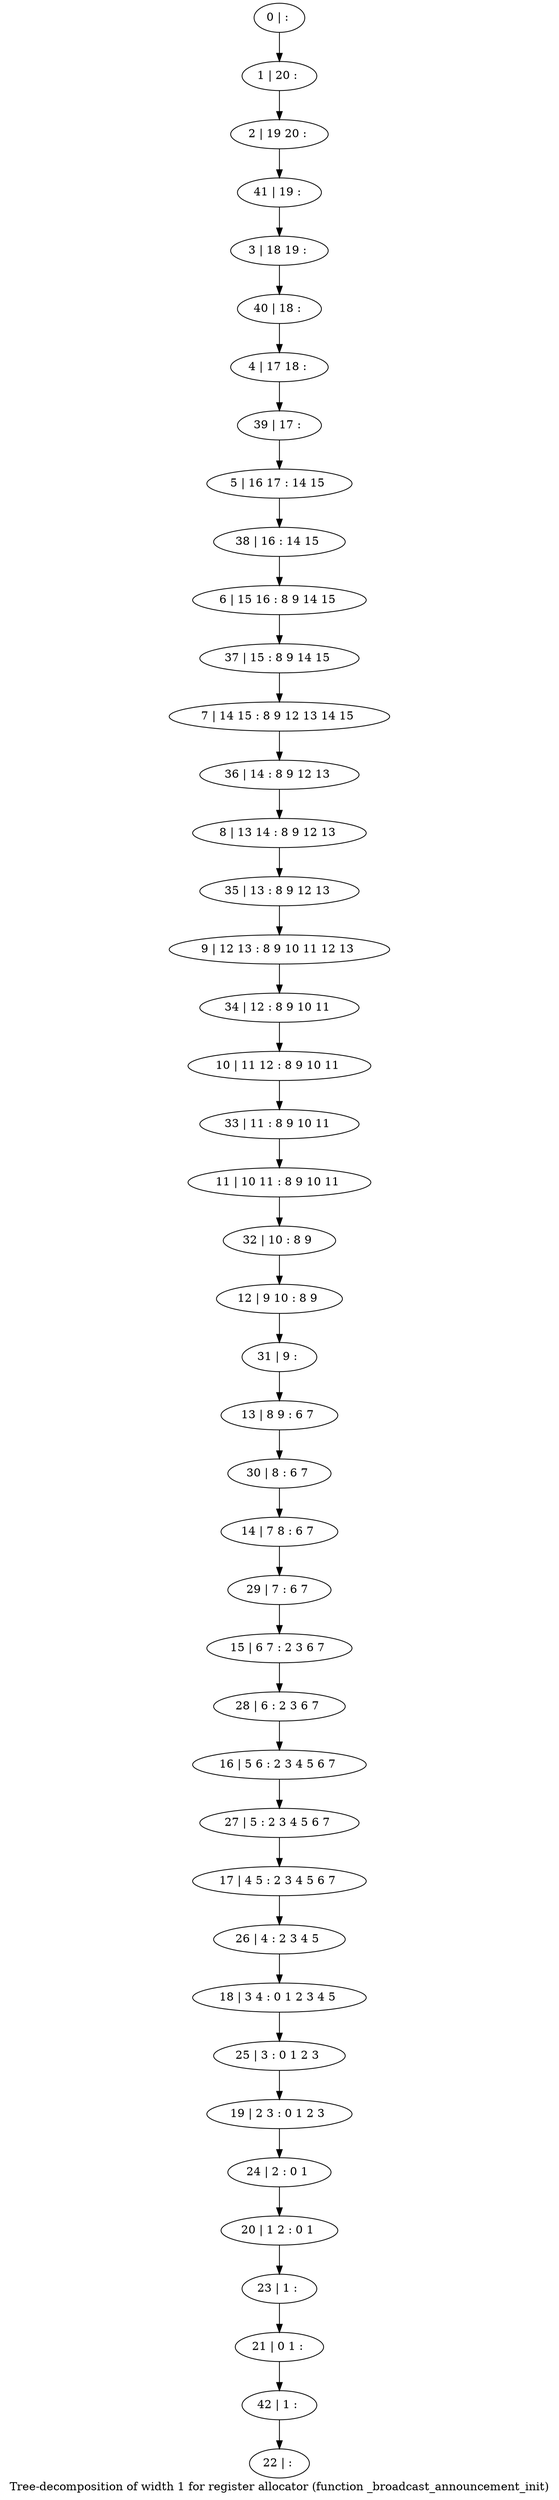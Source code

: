 digraph G {
graph [label="Tree-decomposition of width 1 for register allocator (function _broadcast_announcement_init)"]
0[label="0 | : "];
1[label="1 | 20 : "];
2[label="2 | 19 20 : "];
3[label="3 | 18 19 : "];
4[label="4 | 17 18 : "];
5[label="5 | 16 17 : 14 15 "];
6[label="6 | 15 16 : 8 9 14 15 "];
7[label="7 | 14 15 : 8 9 12 13 14 15 "];
8[label="8 | 13 14 : 8 9 12 13 "];
9[label="9 | 12 13 : 8 9 10 11 12 13 "];
10[label="10 | 11 12 : 8 9 10 11 "];
11[label="11 | 10 11 : 8 9 10 11 "];
12[label="12 | 9 10 : 8 9 "];
13[label="13 | 8 9 : 6 7 "];
14[label="14 | 7 8 : 6 7 "];
15[label="15 | 6 7 : 2 3 6 7 "];
16[label="16 | 5 6 : 2 3 4 5 6 7 "];
17[label="17 | 4 5 : 2 3 4 5 6 7 "];
18[label="18 | 3 4 : 0 1 2 3 4 5 "];
19[label="19 | 2 3 : 0 1 2 3 "];
20[label="20 | 1 2 : 0 1 "];
21[label="21 | 0 1 : "];
22[label="22 | : "];
23[label="23 | 1 : "];
24[label="24 | 2 : 0 1 "];
25[label="25 | 3 : 0 1 2 3 "];
26[label="26 | 4 : 2 3 4 5 "];
27[label="27 | 5 : 2 3 4 5 6 7 "];
28[label="28 | 6 : 2 3 6 7 "];
29[label="29 | 7 : 6 7 "];
30[label="30 | 8 : 6 7 "];
31[label="31 | 9 : "];
32[label="32 | 10 : 8 9 "];
33[label="33 | 11 : 8 9 10 11 "];
34[label="34 | 12 : 8 9 10 11 "];
35[label="35 | 13 : 8 9 12 13 "];
36[label="36 | 14 : 8 9 12 13 "];
37[label="37 | 15 : 8 9 14 15 "];
38[label="38 | 16 : 14 15 "];
39[label="39 | 17 : "];
40[label="40 | 18 : "];
41[label="41 | 19 : "];
42[label="42 | 1 : "];
0->1 ;
1->2 ;
23->21 ;
20->23 ;
24->20 ;
19->24 ;
25->19 ;
18->25 ;
26->18 ;
17->26 ;
27->17 ;
16->27 ;
28->16 ;
15->28 ;
29->15 ;
14->29 ;
30->14 ;
13->30 ;
31->13 ;
12->31 ;
32->12 ;
11->32 ;
33->11 ;
10->33 ;
34->10 ;
9->34 ;
35->9 ;
8->35 ;
36->8 ;
7->36 ;
37->7 ;
6->37 ;
38->6 ;
5->38 ;
39->5 ;
4->39 ;
40->4 ;
3->40 ;
41->3 ;
2->41 ;
42->22 ;
21->42 ;
}
